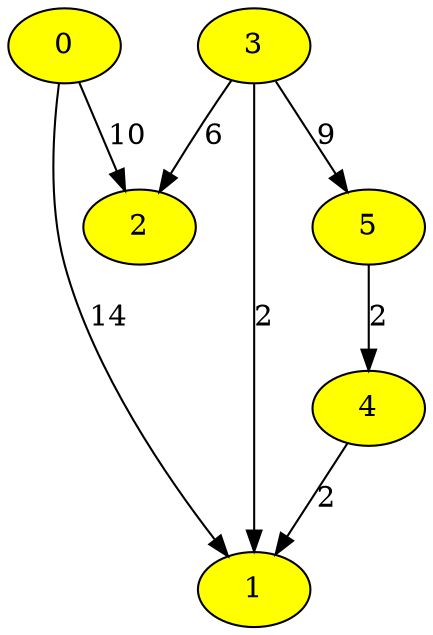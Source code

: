 digraph graphutils
{
  splines=true;
  node [ color = black, fillcolor = white, style = filled ];
  "0" -> "1" [w=14,label=14];
  "0" -> "2" [w=10,label=10];
  "0" [fillcolor="#ffff00"];
  "1" [fillcolor="#ffff00"];
  "2" [fillcolor="#ffff00"];
  "3" -> "1" [w=2,label=2];
  "3" -> "2" [w=6,label=6];
  "3" -> "5" [w=9,label=9];
  "3" [fillcolor="#ffff00"];
  "4" -> "1" [w=2,label=2];
  "4" [fillcolor="#ffff00"];
  "5" -> "4" [w=2,label=2];
  "5" [fillcolor="#ffff00"];
}
